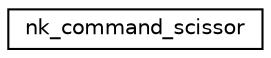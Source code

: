 digraph "Graphical Class Hierarchy"
{
 // LATEX_PDF_SIZE
  edge [fontname="Helvetica",fontsize="10",labelfontname="Helvetica",labelfontsize="10"];
  node [fontname="Helvetica",fontsize="10",shape=record];
  rankdir="LR";
  Node0 [label="nk_command_scissor",height=0.2,width=0.4,color="black", fillcolor="white", style="filled",URL="$structnk__command__scissor.html",tooltip=" "];
}
